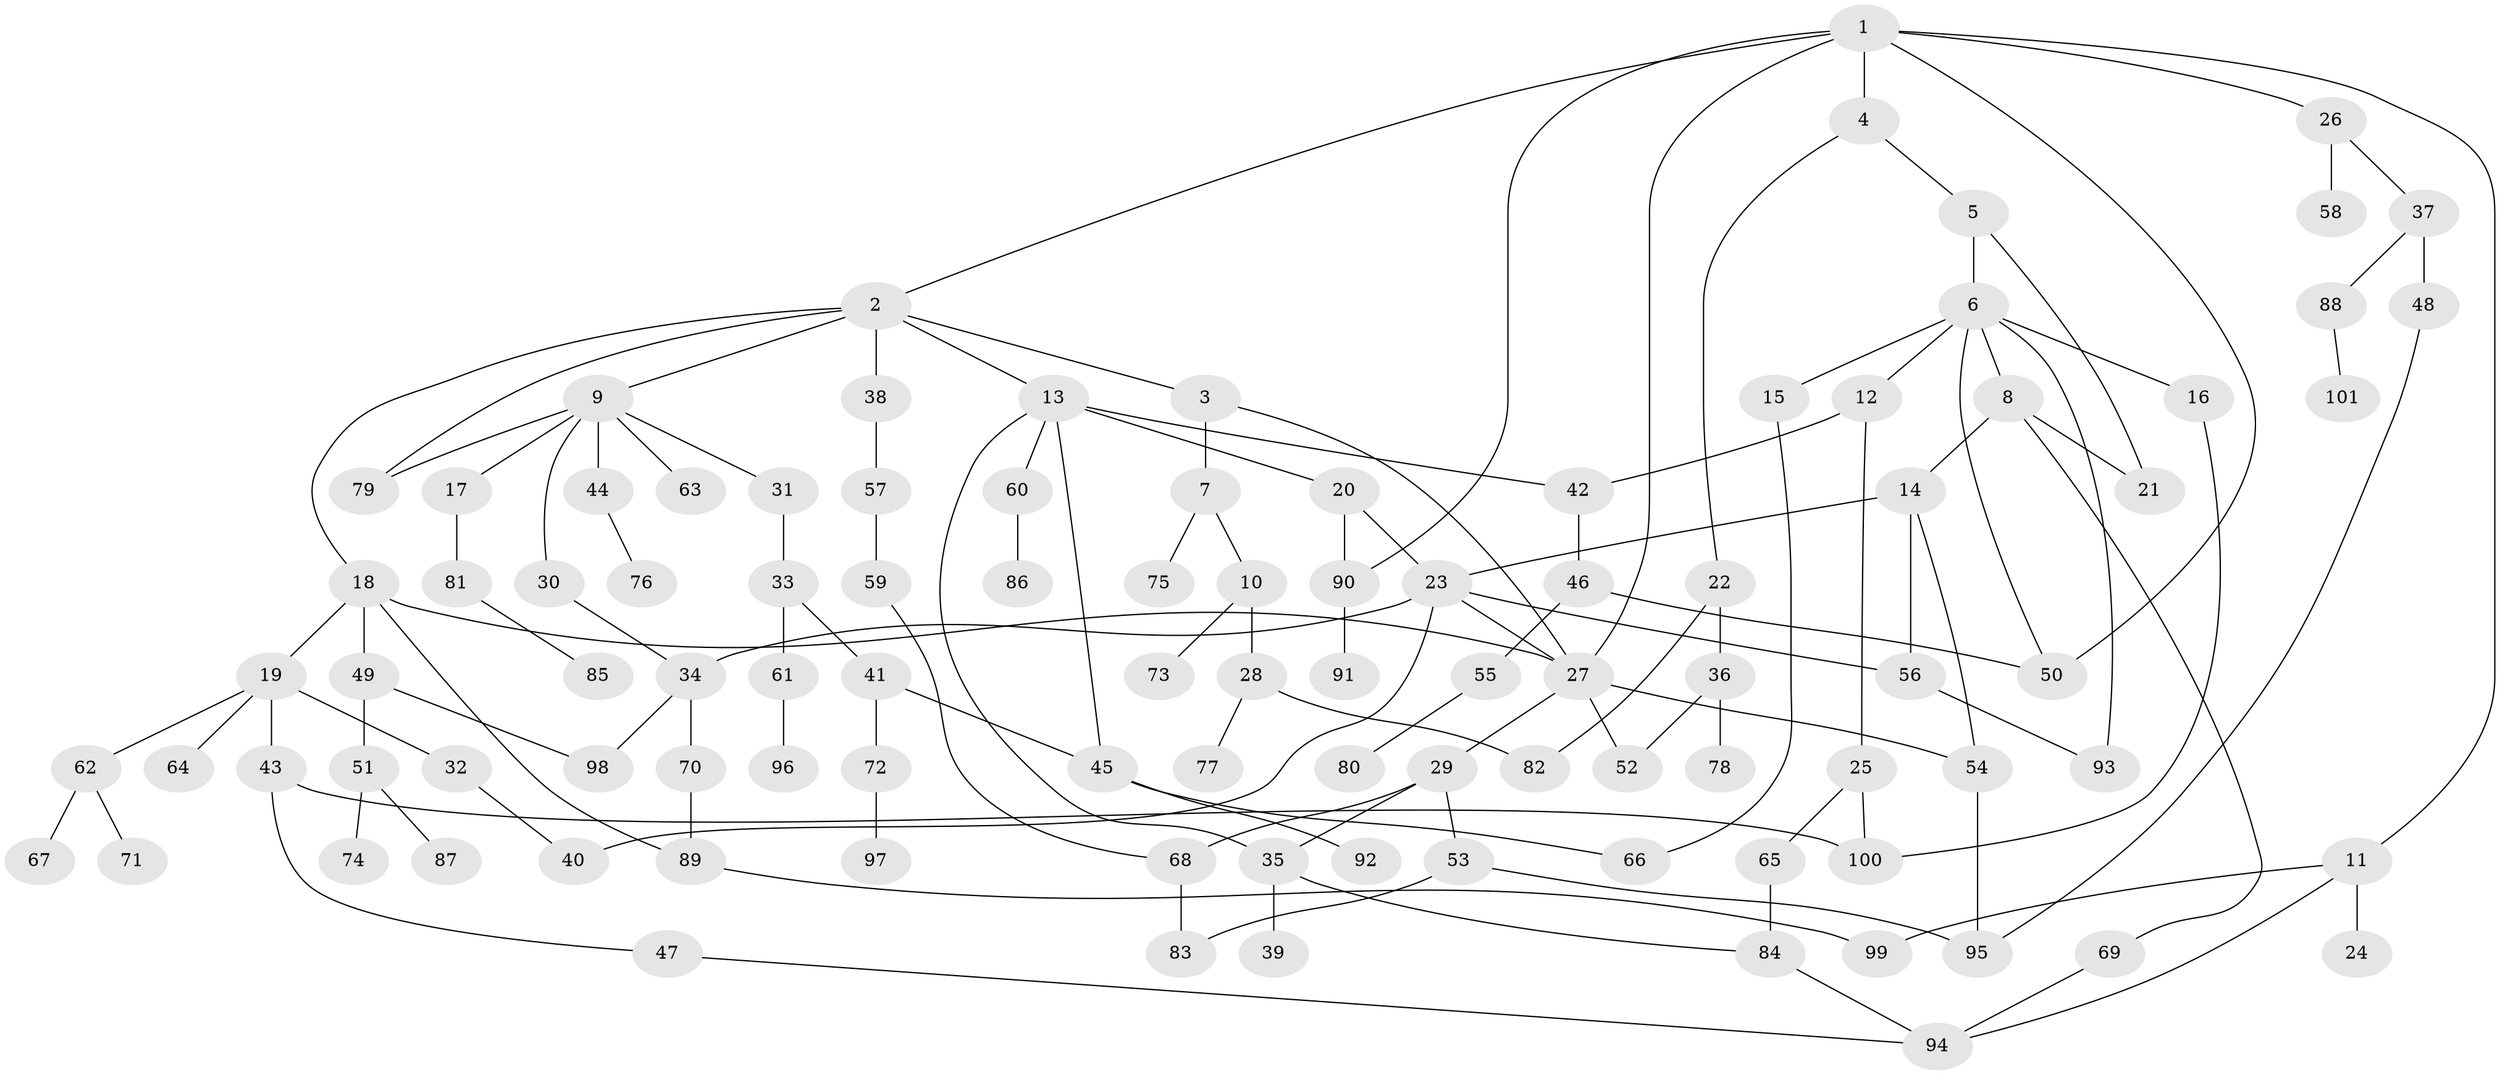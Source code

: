 // Generated by graph-tools (version 1.1) at 2025/25/03/09/25 03:25:28]
// undirected, 101 vertices, 133 edges
graph export_dot {
graph [start="1"]
  node [color=gray90,style=filled];
  1;
  2;
  3;
  4;
  5;
  6;
  7;
  8;
  9;
  10;
  11;
  12;
  13;
  14;
  15;
  16;
  17;
  18;
  19;
  20;
  21;
  22;
  23;
  24;
  25;
  26;
  27;
  28;
  29;
  30;
  31;
  32;
  33;
  34;
  35;
  36;
  37;
  38;
  39;
  40;
  41;
  42;
  43;
  44;
  45;
  46;
  47;
  48;
  49;
  50;
  51;
  52;
  53;
  54;
  55;
  56;
  57;
  58;
  59;
  60;
  61;
  62;
  63;
  64;
  65;
  66;
  67;
  68;
  69;
  70;
  71;
  72;
  73;
  74;
  75;
  76;
  77;
  78;
  79;
  80;
  81;
  82;
  83;
  84;
  85;
  86;
  87;
  88;
  89;
  90;
  91;
  92;
  93;
  94;
  95;
  96;
  97;
  98;
  99;
  100;
  101;
  1 -- 2;
  1 -- 4;
  1 -- 11;
  1 -- 26;
  1 -- 27;
  1 -- 50;
  1 -- 90;
  2 -- 3;
  2 -- 9;
  2 -- 13;
  2 -- 18;
  2 -- 38;
  2 -- 79;
  3 -- 7;
  3 -- 27;
  4 -- 5;
  4 -- 22;
  5 -- 6;
  5 -- 21;
  6 -- 8;
  6 -- 12;
  6 -- 15;
  6 -- 16;
  6 -- 50;
  6 -- 93;
  7 -- 10;
  7 -- 75;
  8 -- 14;
  8 -- 69;
  8 -- 21;
  9 -- 17;
  9 -- 30;
  9 -- 31;
  9 -- 44;
  9 -- 63;
  9 -- 79;
  10 -- 28;
  10 -- 73;
  11 -- 24;
  11 -- 94;
  11 -- 99;
  12 -- 25;
  12 -- 42;
  13 -- 20;
  13 -- 35;
  13 -- 45;
  13 -- 60;
  13 -- 42;
  14 -- 56;
  14 -- 54;
  14 -- 23;
  15 -- 66;
  16 -- 100;
  17 -- 81;
  18 -- 19;
  18 -- 49;
  18 -- 89;
  18 -- 27;
  19 -- 32;
  19 -- 43;
  19 -- 62;
  19 -- 64;
  20 -- 23;
  20 -- 90;
  22 -- 36;
  22 -- 82;
  23 -- 40;
  23 -- 56;
  23 -- 27;
  23 -- 34;
  25 -- 65;
  25 -- 100;
  26 -- 37;
  26 -- 58;
  27 -- 29;
  27 -- 52;
  27 -- 54;
  28 -- 77;
  28 -- 82;
  29 -- 53;
  29 -- 68;
  29 -- 35;
  30 -- 34;
  31 -- 33;
  32 -- 40;
  33 -- 41;
  33 -- 61;
  34 -- 70;
  34 -- 98;
  35 -- 39;
  35 -- 84;
  36 -- 78;
  36 -- 52;
  37 -- 48;
  37 -- 88;
  38 -- 57;
  41 -- 72;
  41 -- 45;
  42 -- 46;
  43 -- 47;
  43 -- 100;
  44 -- 76;
  45 -- 92;
  45 -- 66;
  46 -- 55;
  46 -- 50;
  47 -- 94;
  48 -- 95;
  49 -- 51;
  49 -- 98;
  51 -- 74;
  51 -- 87;
  53 -- 95;
  53 -- 83;
  54 -- 95;
  55 -- 80;
  56 -- 93;
  57 -- 59;
  59 -- 68;
  60 -- 86;
  61 -- 96;
  62 -- 67;
  62 -- 71;
  65 -- 84;
  68 -- 83;
  69 -- 94;
  70 -- 89;
  72 -- 97;
  81 -- 85;
  84 -- 94;
  88 -- 101;
  89 -- 99;
  90 -- 91;
}
